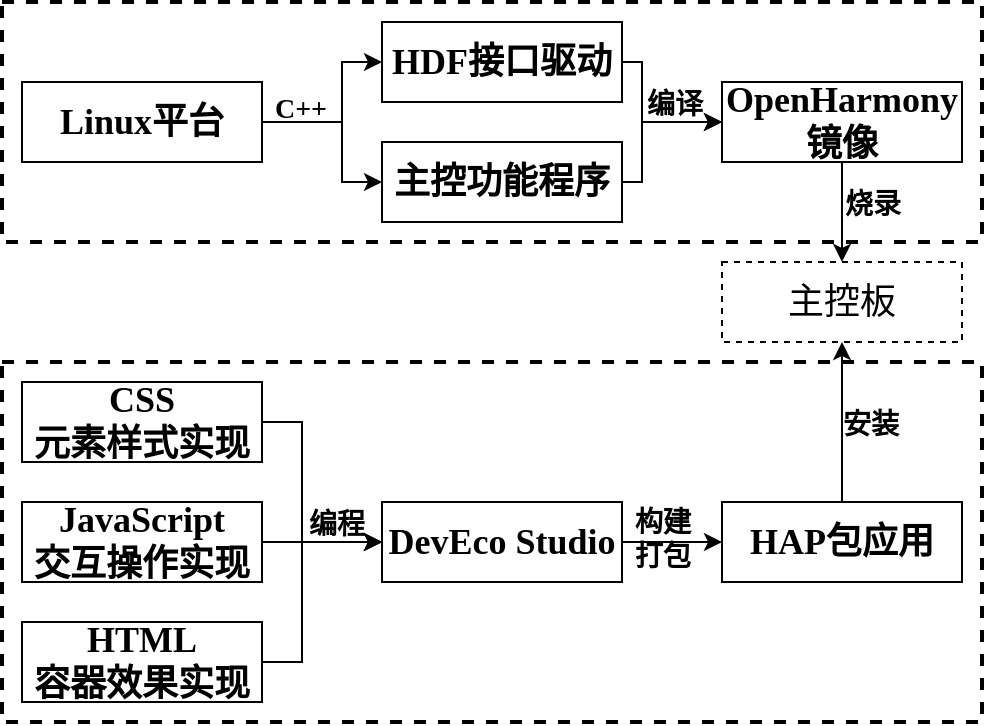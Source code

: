 <mxfile version="24.3.1" type="github">
  <diagram name="第 1 页" id="2_IE47lKfN76LWp6ATUV">
    <mxGraphModel dx="1000" dy="505" grid="1" gridSize="10" guides="1" tooltips="1" connect="1" arrows="1" fold="1" page="1" pageScale="1" pageWidth="827" pageHeight="1169" math="0" shadow="0">
      <root>
        <mxCell id="0" />
        <mxCell id="1" parent="0" />
        <mxCell id="Oj6p84zpxmfl8PhH78fE-26" style="edgeStyle=orthogonalEdgeStyle;rounded=0;orthogonalLoop=1;jettySize=auto;html=1;exitX=1;exitY=0.5;exitDx=0;exitDy=0;entryX=0;entryY=0.5;entryDx=0;entryDy=0;labelBackgroundColor=none;" parent="1" source="Oj6p84zpxmfl8PhH78fE-1" target="Oj6p84zpxmfl8PhH78fE-25" edge="1">
          <mxGeometry relative="1" as="geometry">
            <Array as="points">
              <mxPoint x="430" y="220" />
              <mxPoint x="430" y="250" />
            </Array>
          </mxGeometry>
        </mxCell>
        <mxCell id="Oj6p84zpxmfl8PhH78fE-1" value="&lt;font face=&quot;Times New Roman&quot; style=&quot;font-size: 18px;&quot;&gt;HDF&lt;/font&gt;&lt;font face=&quot;宋体&quot; style=&quot;font-size: 18px;&quot;&gt;接口驱动&lt;/font&gt;" style="rounded=0;whiteSpace=wrap;html=1;fontStyle=1;fontSize=18;labelBackgroundColor=none;fillColor=none;" parent="1" vertex="1">
          <mxGeometry x="300" y="200" width="120" height="40" as="geometry" />
        </mxCell>
        <mxCell id="Oj6p84zpxmfl8PhH78fE-27" style="edgeStyle=orthogonalEdgeStyle;rounded=0;orthogonalLoop=1;jettySize=auto;html=1;exitX=1;exitY=0.5;exitDx=0;exitDy=0;entryX=0;entryY=0.5;entryDx=0;entryDy=0;labelBackgroundColor=none;" parent="1" source="Oj6p84zpxmfl8PhH78fE-2" target="Oj6p84zpxmfl8PhH78fE-25" edge="1">
          <mxGeometry relative="1" as="geometry">
            <Array as="points">
              <mxPoint x="430" y="280" />
              <mxPoint x="430" y="250" />
            </Array>
          </mxGeometry>
        </mxCell>
        <mxCell id="Oj6p84zpxmfl8PhH78fE-28" value="编译" style="edgeLabel;html=1;align=center;verticalAlign=middle;resizable=0;points=[];labelBackgroundColor=none;fontFamily=宋体;fontStyle=1;fontSize=14;" parent="Oj6p84zpxmfl8PhH78fE-27" vertex="1" connectable="0">
          <mxGeometry x="0.221" y="1" relative="1" as="geometry">
            <mxPoint x="7" y="-7" as="offset" />
          </mxGeometry>
        </mxCell>
        <mxCell id="Oj6p84zpxmfl8PhH78fE-2" value="&lt;font face=&quot;宋体&quot; style=&quot;font-size: 18px;&quot;&gt;主控功能程序&lt;/font&gt;" style="rounded=0;whiteSpace=wrap;html=1;fontStyle=1;fontSize=18;labelBackgroundColor=none;fillColor=none;" parent="1" vertex="1">
          <mxGeometry x="300" y="260" width="120" height="40" as="geometry" />
        </mxCell>
        <mxCell id="Oj6p84zpxmfl8PhH78fE-36" style="edgeStyle=orthogonalEdgeStyle;rounded=0;orthogonalLoop=1;jettySize=auto;html=1;exitX=0.5;exitY=0;exitDx=0;exitDy=0;entryX=0.5;entryY=1;entryDx=0;entryDy=0;" parent="1" source="Oj6p84zpxmfl8PhH78fE-3" target="Oj6p84zpxmfl8PhH78fE-31" edge="1">
          <mxGeometry relative="1" as="geometry" />
        </mxCell>
        <mxCell id="Oj6p84zpxmfl8PhH78fE-37" value="安装" style="edgeLabel;html=1;align=center;verticalAlign=middle;resizable=0;points=[];labelBackgroundColor=none;fontFamily=宋体;fontStyle=1;fontSize=14;" parent="Oj6p84zpxmfl8PhH78fE-36" vertex="1" connectable="0">
          <mxGeometry x="-0.262" relative="1" as="geometry">
            <mxPoint x="14" y="-9" as="offset" />
          </mxGeometry>
        </mxCell>
        <mxCell id="Oj6p84zpxmfl8PhH78fE-3" value="&lt;font face=&quot;Times New Roman&quot; style=&quot;font-size: 18px;&quot;&gt;HAP&lt;/font&gt;&lt;font face=&quot;宋体&quot; style=&quot;font-size: 18px;&quot;&gt;包应用&lt;/font&gt;" style="rounded=0;whiteSpace=wrap;html=1;fontStyle=1;fontSize=18;labelBackgroundColor=none;fillColor=none;" parent="1" vertex="1">
          <mxGeometry x="470" y="440" width="120" height="40" as="geometry" />
        </mxCell>
        <mxCell id="Oj6p84zpxmfl8PhH78fE-15" style="edgeStyle=orthogonalEdgeStyle;rounded=0;orthogonalLoop=1;jettySize=auto;html=1;exitX=1;exitY=0.5;exitDx=0;exitDy=0;entryX=0;entryY=0.5;entryDx=0;entryDy=0;labelBackgroundColor=none;" parent="1" source="Oj6p84zpxmfl8PhH78fE-5" target="Oj6p84zpxmfl8PhH78fE-9" edge="1">
          <mxGeometry relative="1" as="geometry" />
        </mxCell>
        <mxCell id="Oj6p84zpxmfl8PhH78fE-5" value="JavaScript&lt;div style=&quot;font-size: 18px;&quot;&gt;&lt;font face=&quot;宋体&quot; style=&quot;font-size: 18px;&quot;&gt;交互操作实现&lt;/font&gt;&lt;/div&gt;" style="rounded=0;whiteSpace=wrap;html=1;fontFamily=Times New Roman;fontStyle=1;fontSize=18;labelBackgroundColor=none;fillColor=none;" parent="1" vertex="1">
          <mxGeometry x="120" y="440" width="120" height="40" as="geometry" />
        </mxCell>
        <mxCell id="Oj6p84zpxmfl8PhH78fE-17" style="edgeStyle=orthogonalEdgeStyle;rounded=0;orthogonalLoop=1;jettySize=auto;html=1;exitX=1;exitY=0.5;exitDx=0;exitDy=0;entryX=0;entryY=0.5;entryDx=0;entryDy=0;labelBackgroundColor=none;" parent="1" source="Oj6p84zpxmfl8PhH78fE-6" target="Oj6p84zpxmfl8PhH78fE-9" edge="1">
          <mxGeometry relative="1" as="geometry">
            <Array as="points">
              <mxPoint x="260" y="400" />
              <mxPoint x="260" y="460" />
            </Array>
          </mxGeometry>
        </mxCell>
        <mxCell id="Oj6p84zpxmfl8PhH78fE-6" value="CSS&lt;div style=&quot;font-size: 18px;&quot;&gt;&lt;font face=&quot;宋体&quot; style=&quot;font-size: 18px;&quot;&gt;元素样式实现&lt;/font&gt;&lt;/div&gt;" style="rounded=0;whiteSpace=wrap;html=1;fontFamily=Times New Roman;fontStyle=1;fontSize=18;labelBackgroundColor=none;fillColor=none;" parent="1" vertex="1">
          <mxGeometry x="120" y="380" width="120" height="40" as="geometry" />
        </mxCell>
        <mxCell id="Oj6p84zpxmfl8PhH78fE-16" style="edgeStyle=orthogonalEdgeStyle;rounded=0;orthogonalLoop=1;jettySize=auto;html=1;exitX=1;exitY=0.5;exitDx=0;exitDy=0;entryX=0;entryY=0.5;entryDx=0;entryDy=0;labelBackgroundColor=none;" parent="1" source="Oj6p84zpxmfl8PhH78fE-7" target="Oj6p84zpxmfl8PhH78fE-9" edge="1">
          <mxGeometry relative="1" as="geometry">
            <Array as="points">
              <mxPoint x="260" y="520" />
              <mxPoint x="260" y="460" />
            </Array>
          </mxGeometry>
        </mxCell>
        <mxCell id="Oj6p84zpxmfl8PhH78fE-18" value="编程" style="edgeLabel;html=1;align=center;verticalAlign=middle;resizable=0;points=[];labelBackgroundColor=none;fontFamily=宋体;fontStyle=1;fontSize=14;" parent="Oj6p84zpxmfl8PhH78fE-16" vertex="1" connectable="0">
          <mxGeometry x="0.594" relative="1" as="geometry">
            <mxPoint x="1" y="-8" as="offset" />
          </mxGeometry>
        </mxCell>
        <mxCell id="Oj6p84zpxmfl8PhH78fE-7" value="HTML&lt;div style=&quot;font-size: 18px;&quot;&gt;&lt;font face=&quot;宋体&quot; style=&quot;font-size: 18px;&quot;&gt;容器效果实现&lt;/font&gt;&lt;/div&gt;" style="rounded=0;whiteSpace=wrap;html=1;fontFamily=Times New Roman;fontStyle=1;fontSize=18;labelBackgroundColor=none;fillColor=none;" parent="1" vertex="1">
          <mxGeometry x="120" y="500" width="120" height="40" as="geometry" />
        </mxCell>
        <mxCell id="Oj6p84zpxmfl8PhH78fE-22" style="edgeStyle=orthogonalEdgeStyle;rounded=0;orthogonalLoop=1;jettySize=auto;html=1;exitX=1;exitY=0.5;exitDx=0;exitDy=0;entryX=0;entryY=0.5;entryDx=0;entryDy=0;labelBackgroundColor=none;" parent="1" source="Oj6p84zpxmfl8PhH78fE-8" target="Oj6p84zpxmfl8PhH78fE-1" edge="1">
          <mxGeometry relative="1" as="geometry">
            <Array as="points">
              <mxPoint x="280" y="250" />
              <mxPoint x="280" y="220" />
            </Array>
          </mxGeometry>
        </mxCell>
        <mxCell id="Oj6p84zpxmfl8PhH78fE-23" style="edgeStyle=orthogonalEdgeStyle;rounded=0;orthogonalLoop=1;jettySize=auto;html=1;exitX=1;exitY=0.5;exitDx=0;exitDy=0;entryX=0;entryY=0.5;entryDx=0;entryDy=0;labelBackgroundColor=none;" parent="1" source="Oj6p84zpxmfl8PhH78fE-8" target="Oj6p84zpxmfl8PhH78fE-2" edge="1">
          <mxGeometry relative="1" as="geometry">
            <Array as="points">
              <mxPoint x="280" y="250" />
              <mxPoint x="280" y="280" />
            </Array>
          </mxGeometry>
        </mxCell>
        <mxCell id="Oj6p84zpxmfl8PhH78fE-24" value="&lt;font face=&quot;Times New Roman&quot; style=&quot;font-size: 14px;&quot;&gt;C++&lt;/font&gt;" style="edgeLabel;html=1;align=center;verticalAlign=middle;resizable=0;points=[];labelBackgroundColor=none;fontStyle=1" parent="Oj6p84zpxmfl8PhH78fE-23" vertex="1" connectable="0">
          <mxGeometry x="-0.55" y="2" relative="1" as="geometry">
            <mxPoint x="-1" y="-4" as="offset" />
          </mxGeometry>
        </mxCell>
        <mxCell id="Oj6p84zpxmfl8PhH78fE-8" value="&lt;font face=&quot;Times New Roman&quot; style=&quot;font-size: 18px;&quot;&gt;Linux&lt;/font&gt;&lt;font face=&quot;宋体&quot; style=&quot;font-size: 18px;&quot;&gt;平台&lt;/font&gt;" style="rounded=0;whiteSpace=wrap;html=1;fontStyle=1;fontSize=18;labelBackgroundColor=none;fillColor=none;" parent="1" vertex="1">
          <mxGeometry x="120" y="230" width="120" height="40" as="geometry" />
        </mxCell>
        <mxCell id="Oj6p84zpxmfl8PhH78fE-19" style="edgeStyle=orthogonalEdgeStyle;rounded=0;orthogonalLoop=1;jettySize=auto;html=1;exitX=1;exitY=0.5;exitDx=0;exitDy=0;entryX=0;entryY=0.5;entryDx=0;entryDy=0;labelBackgroundColor=none;" parent="1" source="Oj6p84zpxmfl8PhH78fE-9" target="Oj6p84zpxmfl8PhH78fE-3" edge="1">
          <mxGeometry relative="1" as="geometry" />
        </mxCell>
        <mxCell id="Oj6p84zpxmfl8PhH78fE-20" value="构建&lt;div style=&quot;font-size: 14px;&quot;&gt;打包&lt;/div&gt;" style="edgeLabel;html=1;align=center;verticalAlign=middle;resizable=0;points=[];labelBackgroundColor=none;fontFamily=宋体;fontStyle=1;fontSize=14;" parent="Oj6p84zpxmfl8PhH78fE-19" vertex="1" connectable="0">
          <mxGeometry x="-0.228" y="2" relative="1" as="geometry">
            <mxPoint y="1" as="offset" />
          </mxGeometry>
        </mxCell>
        <mxCell id="Oj6p84zpxmfl8PhH78fE-9" value="&lt;font face=&quot;Times New Roman&quot; style=&quot;font-size: 18px;&quot;&gt;DevEco Studio&lt;/font&gt;" style="rounded=0;whiteSpace=wrap;html=1;fontStyle=1;fontSize=18;labelBackgroundColor=none;fillColor=none;" parent="1" vertex="1">
          <mxGeometry x="300" y="440" width="120" height="40" as="geometry" />
        </mxCell>
        <mxCell id="Oj6p84zpxmfl8PhH78fE-34" style="edgeStyle=orthogonalEdgeStyle;rounded=0;orthogonalLoop=1;jettySize=auto;html=1;exitX=0.5;exitY=1;exitDx=0;exitDy=0;entryX=0.5;entryY=0;entryDx=0;entryDy=0;" parent="1" source="Oj6p84zpxmfl8PhH78fE-25" target="Oj6p84zpxmfl8PhH78fE-31" edge="1">
          <mxGeometry relative="1" as="geometry" />
        </mxCell>
        <mxCell id="Oj6p84zpxmfl8PhH78fE-35" value="烧录" style="edgeLabel;html=1;align=center;verticalAlign=middle;resizable=0;points=[];labelBackgroundColor=none;fontFamily=宋体;fontStyle=1;fontSize=14;" parent="Oj6p84zpxmfl8PhH78fE-34" vertex="1" connectable="0">
          <mxGeometry x="-0.129" y="2" relative="1" as="geometry">
            <mxPoint x="13" as="offset" />
          </mxGeometry>
        </mxCell>
        <mxCell id="Oj6p84zpxmfl8PhH78fE-25" value="&lt;font face=&quot;Times New Roman&quot; style=&quot;font-size: 18px;&quot;&gt;OpenHarmony&lt;/font&gt;&lt;font face=&quot;宋体&quot; style=&quot;font-size: 18px;&quot;&gt;镜像&lt;/font&gt;" style="rounded=0;whiteSpace=wrap;html=1;fontStyle=1;labelBackgroundColor=none;fillColor=none;" parent="1" vertex="1">
          <mxGeometry x="470" y="230" width="120" height="40" as="geometry" />
        </mxCell>
        <mxCell id="Oj6p84zpxmfl8PhH78fE-31" value="&lt;span style=&quot;font-family: 宋体; font-size: 18px;&quot;&gt;主控板&lt;/span&gt;" style="rounded=0;whiteSpace=wrap;html=1;labelBackgroundColor=none;fillColor=none;dashed=1;" parent="1" vertex="1">
          <mxGeometry x="470" y="320" width="120" height="40" as="geometry" />
        </mxCell>
        <mxCell id="4ioGX0l5ew6cUR1vlXZ5-1" value="" style="rounded=0;whiteSpace=wrap;html=1;fillColor=none;dashed=1;strokeWidth=2;" vertex="1" parent="1">
          <mxGeometry x="110" y="190" width="490" height="120" as="geometry" />
        </mxCell>
        <mxCell id="4ioGX0l5ew6cUR1vlXZ5-2" value="" style="rounded=0;whiteSpace=wrap;html=1;fillColor=none;dashed=1;strokeWidth=2;" vertex="1" parent="1">
          <mxGeometry x="110" y="370" width="490" height="180" as="geometry" />
        </mxCell>
      </root>
    </mxGraphModel>
  </diagram>
</mxfile>
